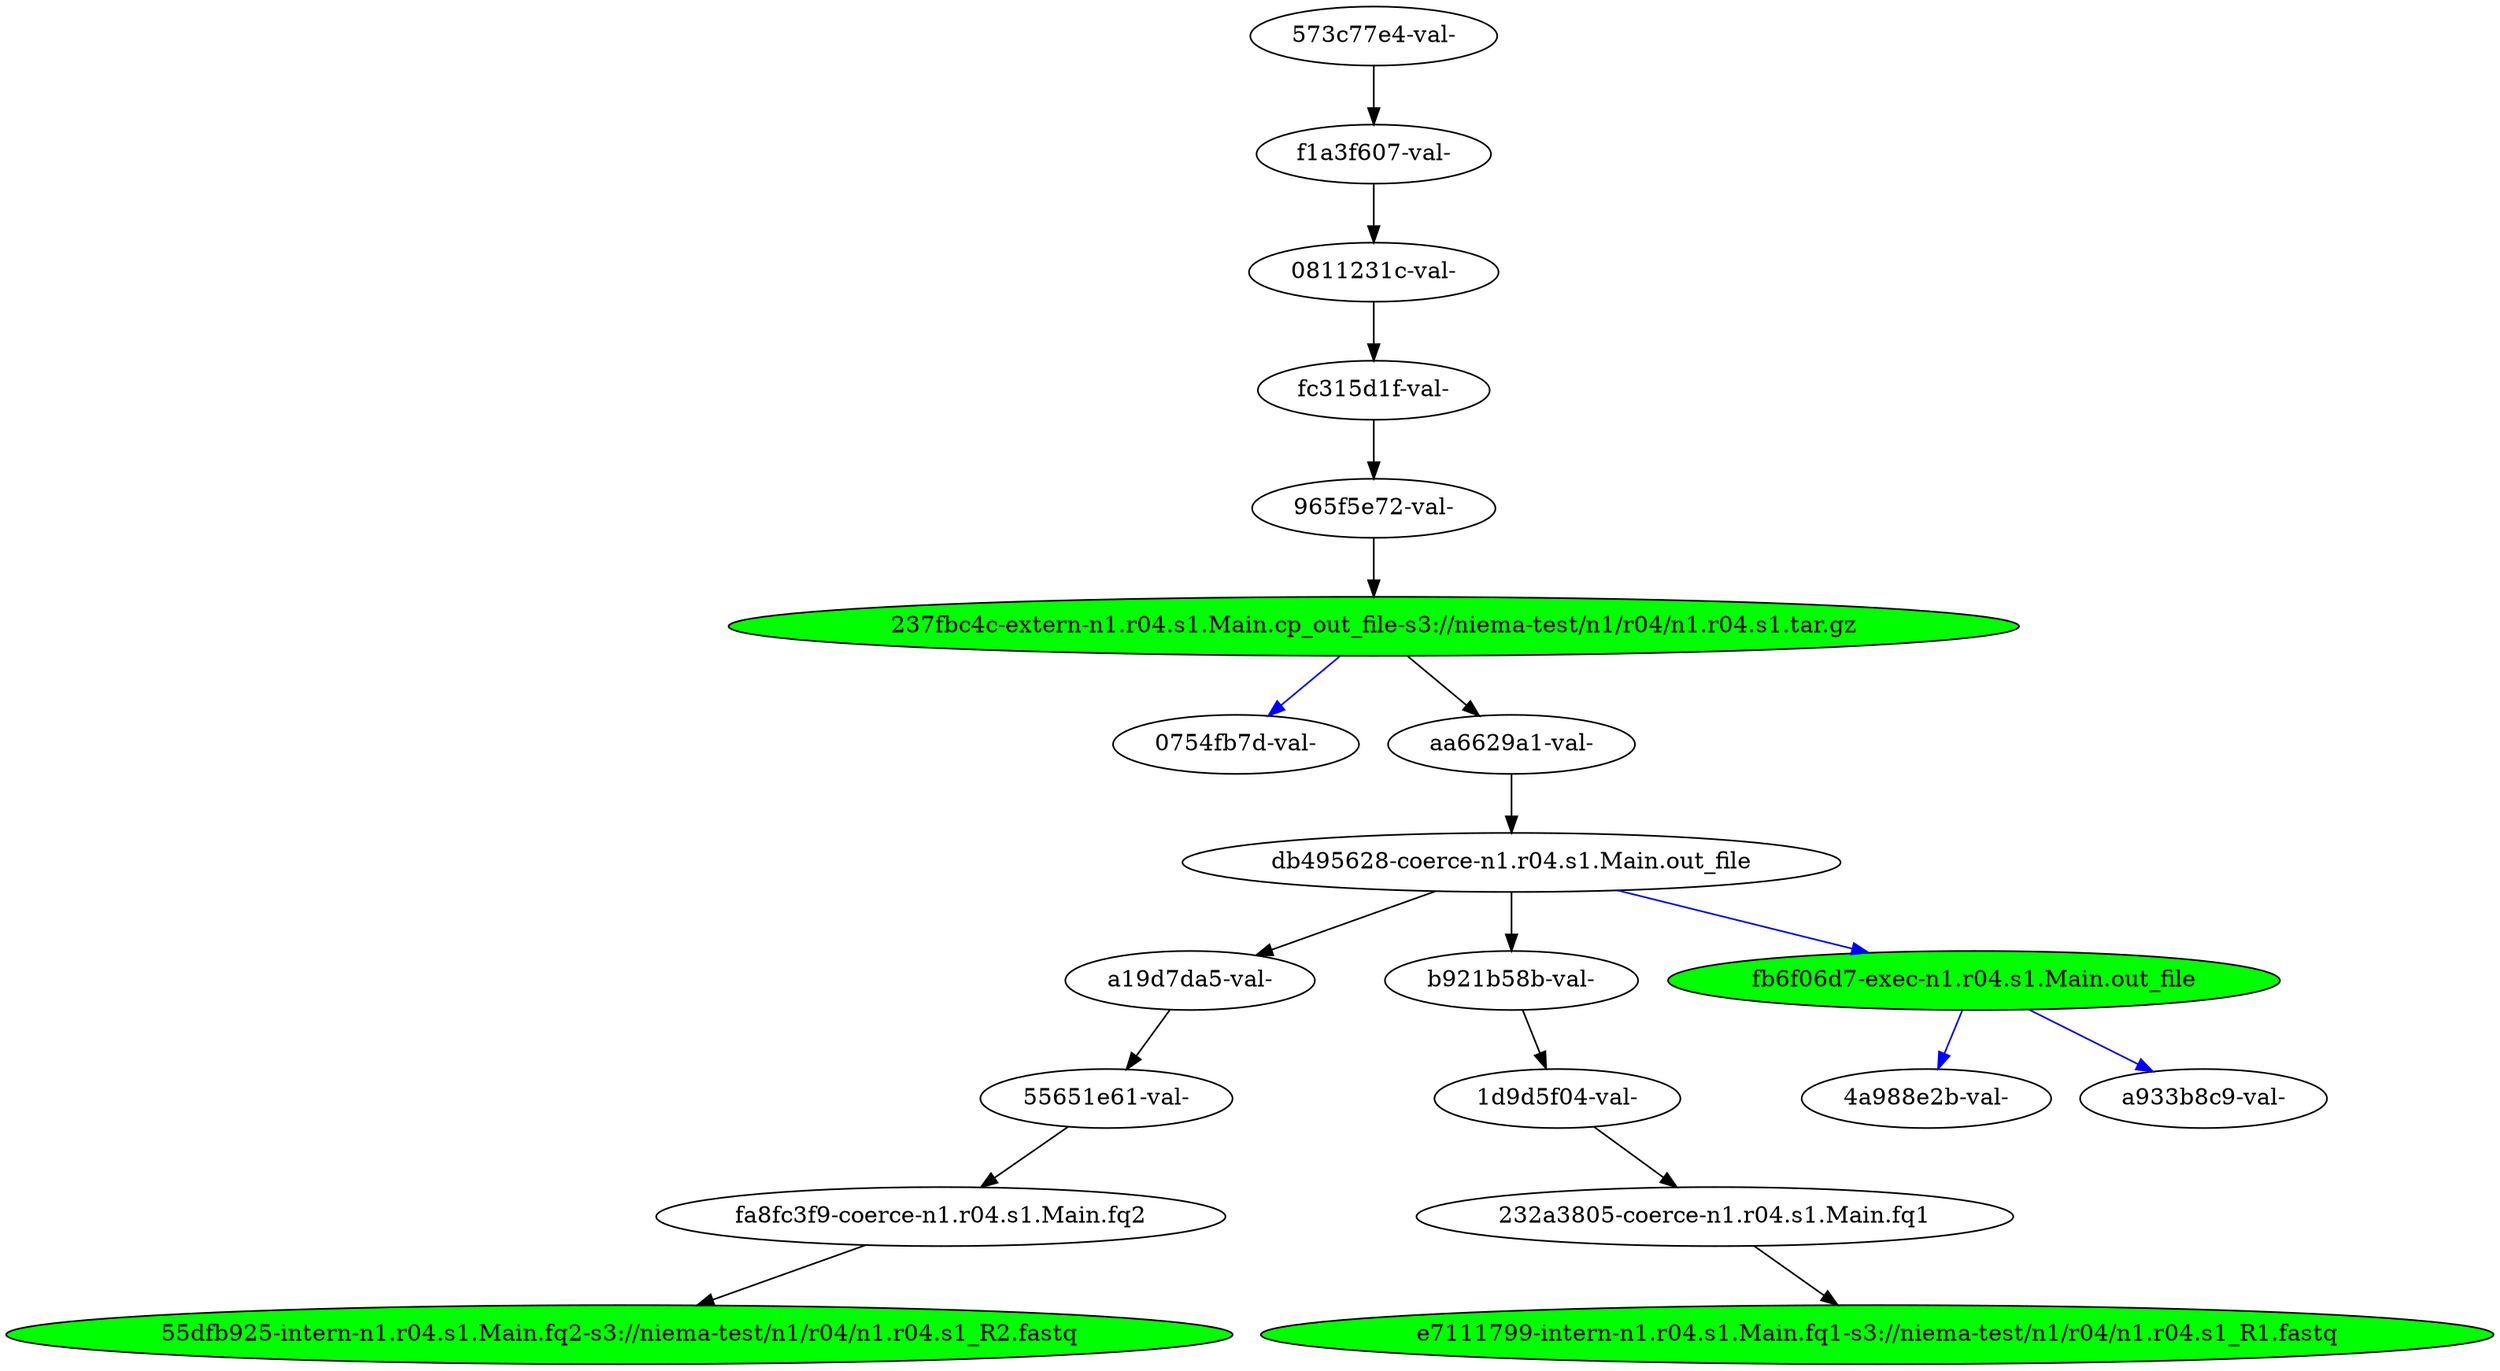 strict digraph "reflow flowgraph sha256:2f6713a8a3a19ea1b1f071b02417cbffcacfd5356cf64048931d166f2bb549f2" {
// Node definitions.
"0754fb7d-val-";
"0811231c-val-";
"1d9d5f04-val-";
"232a3805-coerce-n1.r04.s1.Main.fq1";
"237fbc4c-extern-n1.r04.s1.Main.cp_out_file-s3://niema-test/n1/r04/n1.r04.s1.tar.gz" [
fillcolor=green
style=filled
];
"4a988e2b-val-";
"55651e61-val-";
"55dfb925-intern-n1.r04.s1.Main.fq2-s3://niema-test/n1/r04/n1.r04.s1_R2.fastq" [
fillcolor=green
style=filled
];
"573c77e4-val-";
"965f5e72-val-";
"a19d7da5-val-";
"a933b8c9-val-";
"aa6629a1-val-";
"b921b58b-val-";
"db495628-coerce-n1.r04.s1.Main.out_file";
"e7111799-intern-n1.r04.s1.Main.fq1-s3://niema-test/n1/r04/n1.r04.s1_R1.fastq" [
fillcolor=green
style=filled
];
"f1a3f607-val-";
"fa8fc3f9-coerce-n1.r04.s1.Main.fq2";
"fb6f06d7-exec-n1.r04.s1.Main.out_file" [
fillcolor=green
style=filled
];
"fc315d1f-val-";

// Edge definitions.
"0811231c-val-" -> "fc315d1f-val-" [dynamic=false];
"1d9d5f04-val-" -> "232a3805-coerce-n1.r04.s1.Main.fq1" [dynamic=false];
"232a3805-coerce-n1.r04.s1.Main.fq1" -> "e7111799-intern-n1.r04.s1.Main.fq1-s3://niema-test/n1/r04/n1.r04.s1_R1.fastq" [dynamic=false];
"237fbc4c-extern-n1.r04.s1.Main.cp_out_file-s3://niema-test/n1/r04/n1.r04.s1.tar.gz" -> "0754fb7d-val-" [
dynamic=true
color=blue
];
"237fbc4c-extern-n1.r04.s1.Main.cp_out_file-s3://niema-test/n1/r04/n1.r04.s1.tar.gz" -> "aa6629a1-val-" [dynamic=false];
"55651e61-val-" -> "fa8fc3f9-coerce-n1.r04.s1.Main.fq2" [dynamic=false];
"573c77e4-val-" -> "f1a3f607-val-" [dynamic=false];
"965f5e72-val-" -> "237fbc4c-extern-n1.r04.s1.Main.cp_out_file-s3://niema-test/n1/r04/n1.r04.s1.tar.gz" [dynamic=false];
"a19d7da5-val-" -> "55651e61-val-" [dynamic=false];
"aa6629a1-val-" -> "db495628-coerce-n1.r04.s1.Main.out_file" [dynamic=false];
"b921b58b-val-" -> "1d9d5f04-val-" [dynamic=false];
"db495628-coerce-n1.r04.s1.Main.out_file" -> "a19d7da5-val-" [dynamic=false];
"db495628-coerce-n1.r04.s1.Main.out_file" -> "b921b58b-val-" [dynamic=false];
"db495628-coerce-n1.r04.s1.Main.out_file" -> "fb6f06d7-exec-n1.r04.s1.Main.out_file" [
dynamic=true
color=blue
];
"f1a3f607-val-" -> "0811231c-val-" [dynamic=false];
"fa8fc3f9-coerce-n1.r04.s1.Main.fq2" -> "55dfb925-intern-n1.r04.s1.Main.fq2-s3://niema-test/n1/r04/n1.r04.s1_R2.fastq" [dynamic=false];
"fb6f06d7-exec-n1.r04.s1.Main.out_file" -> "4a988e2b-val-" [
dynamic=true
color=blue
];
"fb6f06d7-exec-n1.r04.s1.Main.out_file" -> "a933b8c9-val-" [
dynamic=true
color=blue
];
"fc315d1f-val-" -> "965f5e72-val-" [dynamic=false];
}